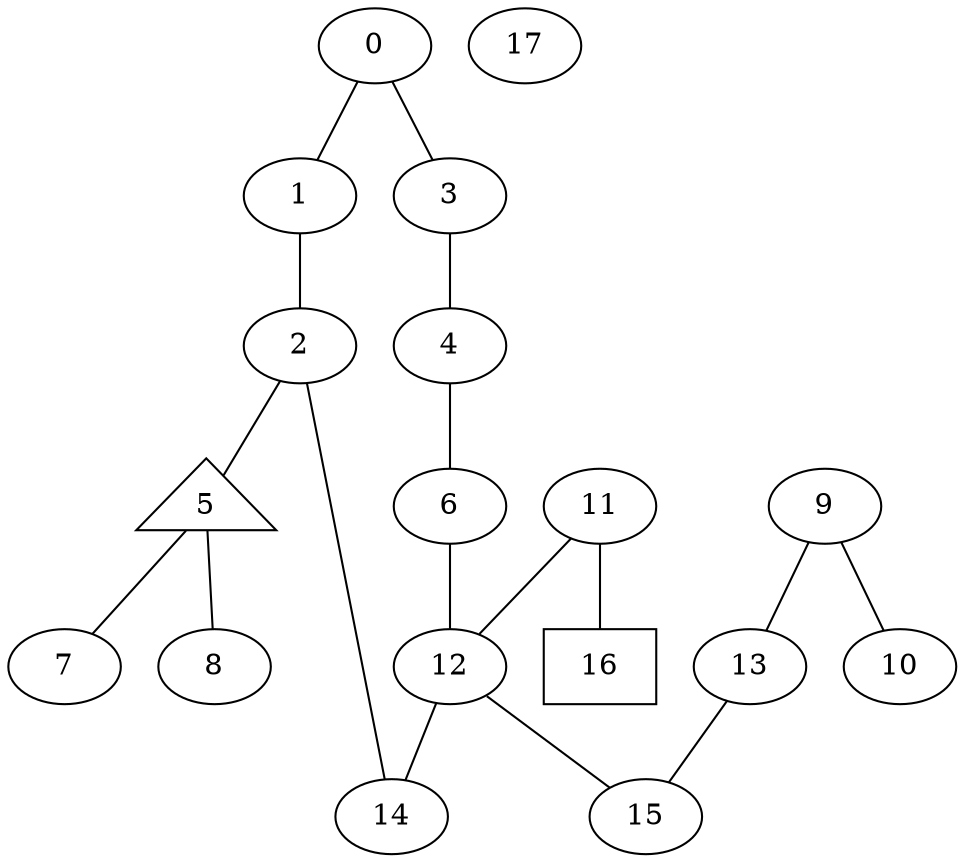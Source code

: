 graph G{ 
0;
1;
2;
3;
4;
5[shape=triangle];
6;
7;
8;
9;
10;
11;
12;
13;
14;
15;
16[shape=box];
17;
0 -- 1;
0 -- 3;
1 -- 2;
2 -- 5;
2 -- 14;
3 -- 4;
4 -- 6;
5 -- 7;
5 -- 8;
6 -- 12;
9 -- 10;
9 -- 13;
11 -- 12;
11 -- 16;
12 -- 14;
12 -- 15;
13 -- 15;
}
